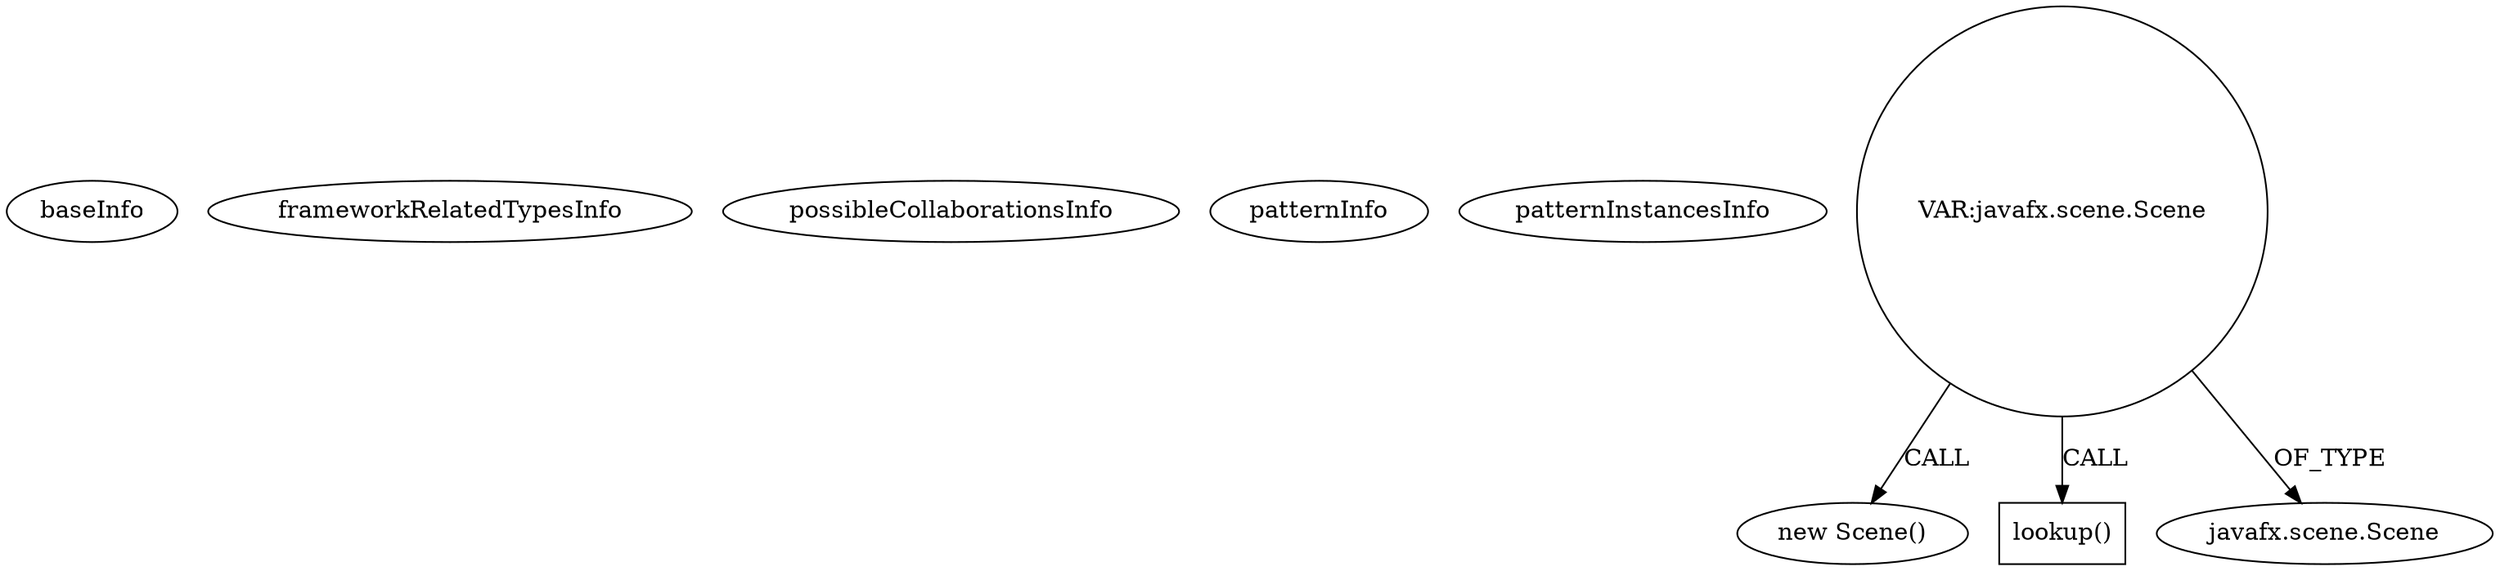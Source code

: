 digraph {
baseInfo[graphId=209,category="pattern",isAnonymous=false,possibleRelation=false]
frameworkRelatedTypesInfo[]
possibleCollaborationsInfo[]
patternInfo[frequency=2.0,patternRootClient=null]
patternInstancesInfo[0="RUAN0007-Simulator~/RUAN0007-Simulator/Simulator-master/Simulator/src/application/Main.java~Main~1118",1="gossipgirls-spacetraders~/gossipgirls-spacetraders/spacetraders-master/src/spacetraders/SpaceTraders.java~SpaceTraders~2782"]
270[label="new Scene()",vertexType="CONSTRUCTOR_CALL",isFrameworkType=false]
271[label="VAR:javafx.scene.Scene",vertexType="VARIABLE_EXPRESION",isFrameworkType=false,shape=circle]
279[label="lookup()",vertexType="INSIDE_CALL",isFrameworkType=false,shape=box]
272[label="javafx.scene.Scene",vertexType="FRAMEWORK_CLASS_TYPE",isFrameworkType=false]
271->272[label="OF_TYPE"]
271->270[label="CALL"]
271->279[label="CALL"]
}
